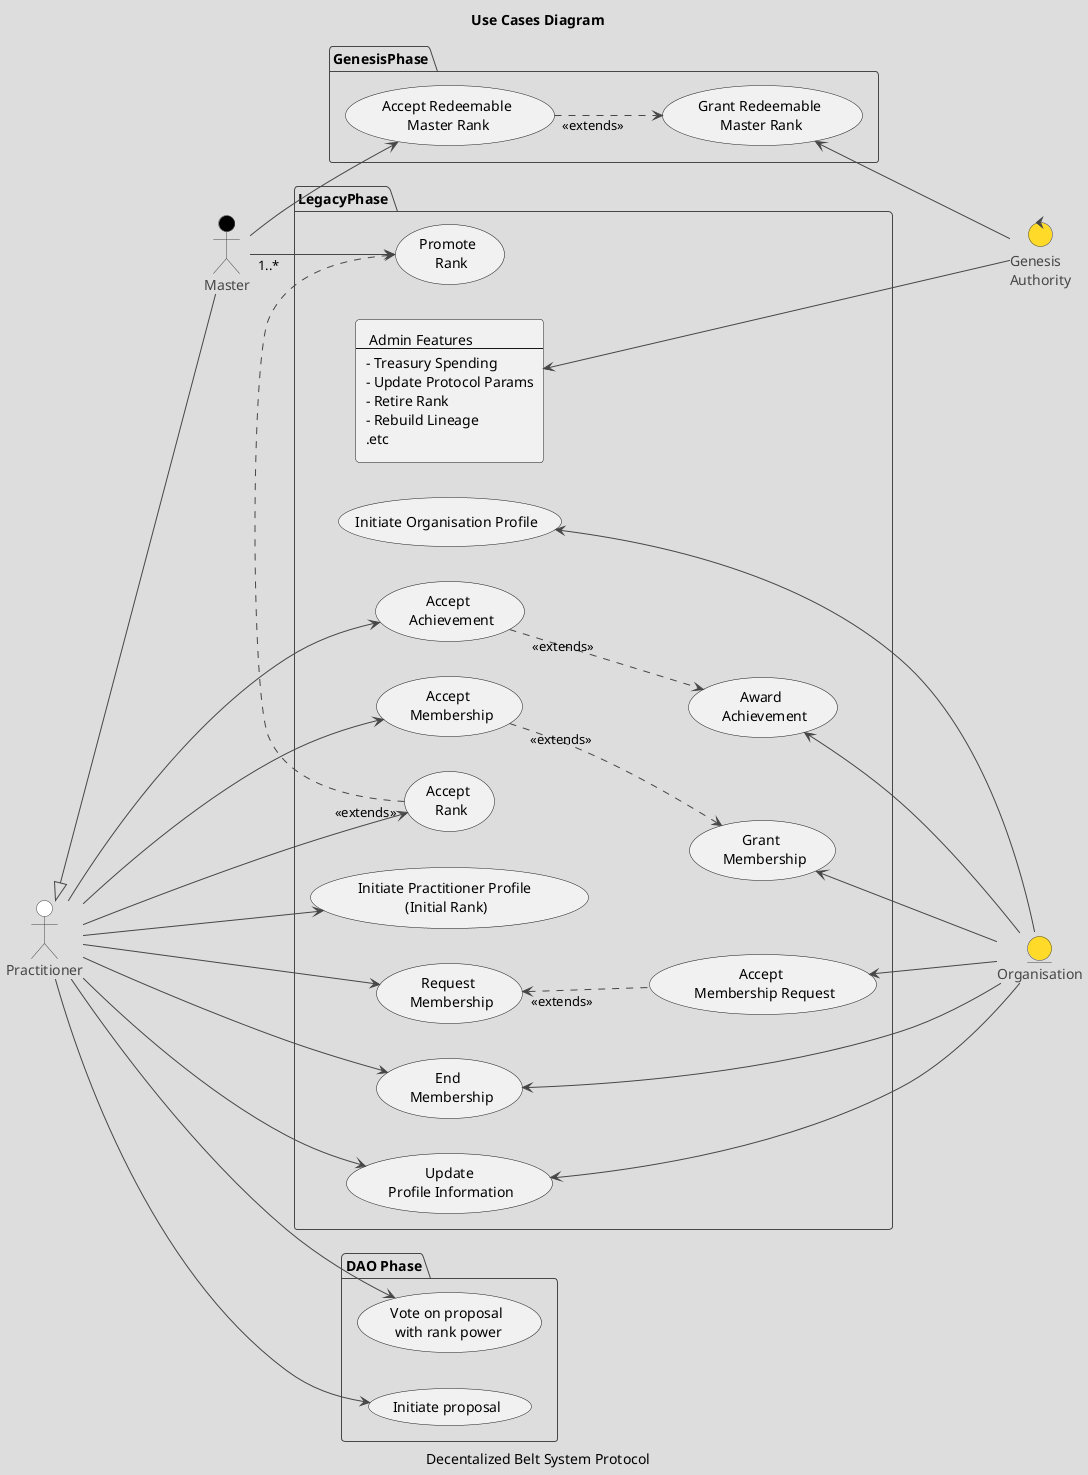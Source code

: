 @startuml ProtocolUsecases
!theme toy
title: Use Cases Diagram 
caption: Decentalized Belt System Protocol 


entity Organisation
actor Practitioner #white 
actor Master #black
control Genesis as "Genesis\nAuthority"


left to right direction


package GenesisPhase {

    usecase GrantRedeemableRank as "Grant Redeemable\n Master Rank"
    usecase AcceptRedeemableRank as "Accept Redeemable\n Master Rank"

    GrantRedeemableRank <.up. "<<extends>>" AcceptRedeemableRank

}

package LegacyPhase {


    usecase InitPractitioner as "Initiate Practitioner Profile \n(Initial Rank)"
    usecase InitOrganisation as "Initiate Organisation Profile"
    usecase UpdateProfileInfo as "Update\n Profile Information"


    usecase Promote as "Promote \n Rank"
    usecase AcceptRank as "Accept \n Rank"

    usecase AcceptAchievement as "Accept \n Achievement"
    usecase AcceptMembership as "Accept \n Membership"
    usecase RequestMembership as "Request \n Membership"

    usecase GrantAchievement as "Award \n Achievement"
    usecase GrantMembership as "Grant \n Membership"
    usecase AcceptRequestMembership as "Accept \n Membership Request"
    usecase EndMembership as "End \n Membership"

    rectangle AdminFeatures  as " Admin Features
    ---
    - Treasury Spending
    - Update Protocol Params
    - Retire Rank
    - Rebuild Lineage
    .etc
    "

    Promote <.left.. "<<extends>>" AcceptRank
    GrantMembership <.up. "<<extends>>" AcceptMembership
    GrantAchievement <.up. "<<extends>>" AcceptAchievement
    AcceptRequestMembership .up.> "<<extends>>" RequestMembership


}




package DAO_Phase as "DAO Phase"{
    usecase GovernanceVote as "Vote on proposal\n with rank power"
    usecase GovernanceProposal as "Initiate proposal"
}




Practitioner <|--- Master



Genesis             -up-->     GrantRedeemableRank
Genesis             -left->    AdminFeatures


Master       "1..*"  -->     Promote

Practitioner        -->     AcceptRank

Practitioner        -->     InitPractitioner
Practitioner        -->     EndMembership
Practitioner        -down->     UpdateProfileInfo
Practitioner        -down->     AcceptAchievement
Practitioner        -down->     AcceptMembership
Practitioner        -down->     RequestMembership

Organisation        -up->     UpdateProfileInfo
Organisation        --up->     InitOrganisation
Organisation        --up->     EndMembership
Organisation        --up->     GrantAchievement
Organisation        --up->     GrantMembership
Organisation        --up->     AcceptRequestMembership

Master              -->     AcceptRedeemableRank

Practitioner        ---->    GovernanceProposal
Practitioner        ---->    GovernanceVote

@enduml

